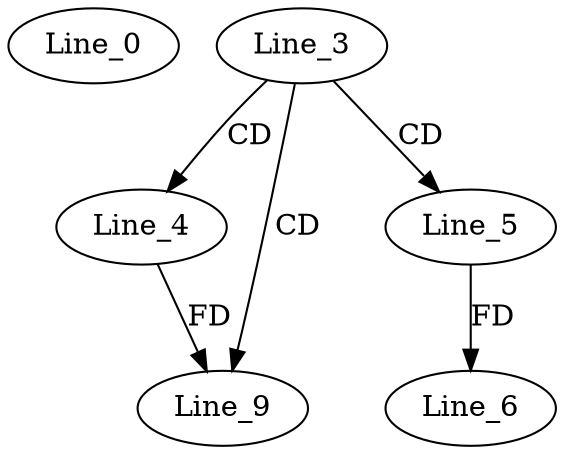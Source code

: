 digraph G {
  Line_0;
  Line_3;
  Line_4;
  Line_5;
  Line_6;
  Line_9;
  Line_3 -> Line_4 [ label="CD" ];
  Line_3 -> Line_5 [ label="CD" ];
  Line_5 -> Line_6 [ label="FD" ];
  Line_3 -> Line_9 [ label="CD" ];
  Line_4 -> Line_9 [ label="FD" ];
}
